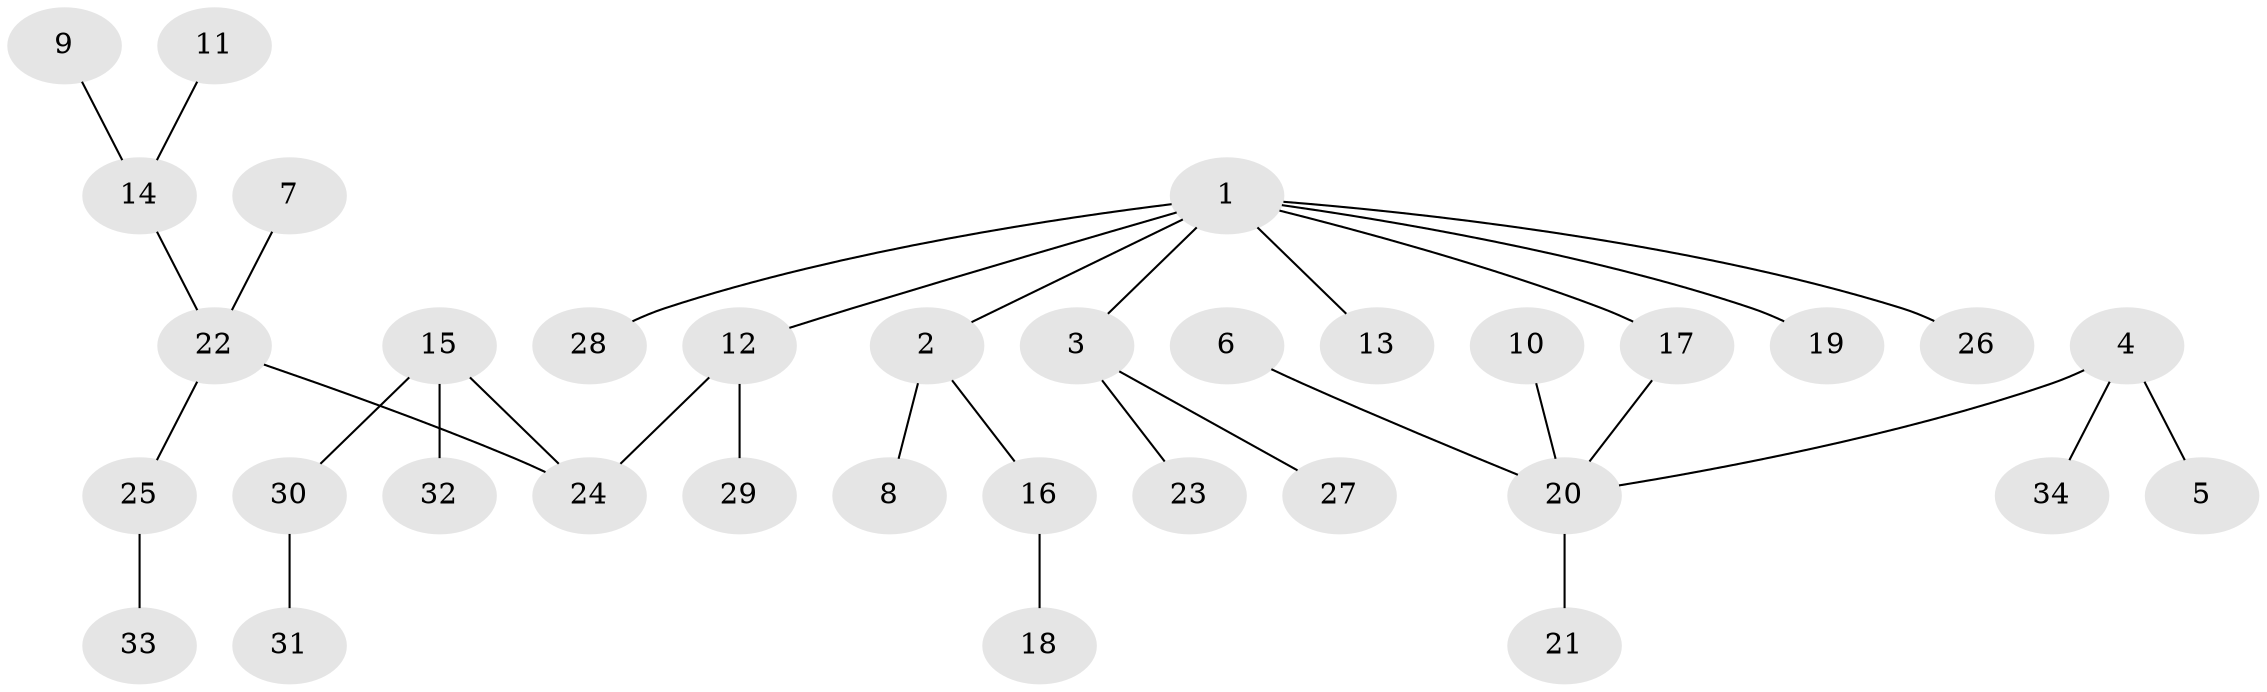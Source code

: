 // original degree distribution, {5: 0.029850746268656716, 3: 0.13432835820895522, 4: 0.07462686567164178, 2: 0.2835820895522388, 6: 0.014925373134328358, 1: 0.4626865671641791}
// Generated by graph-tools (version 1.1) at 2025/26/03/09/25 03:26:33]
// undirected, 34 vertices, 33 edges
graph export_dot {
graph [start="1"]
  node [color=gray90,style=filled];
  1;
  2;
  3;
  4;
  5;
  6;
  7;
  8;
  9;
  10;
  11;
  12;
  13;
  14;
  15;
  16;
  17;
  18;
  19;
  20;
  21;
  22;
  23;
  24;
  25;
  26;
  27;
  28;
  29;
  30;
  31;
  32;
  33;
  34;
  1 -- 2 [weight=1.0];
  1 -- 3 [weight=1.0];
  1 -- 12 [weight=1.0];
  1 -- 13 [weight=1.0];
  1 -- 17 [weight=1.0];
  1 -- 19 [weight=1.0];
  1 -- 26 [weight=1.0];
  1 -- 28 [weight=1.0];
  2 -- 8 [weight=1.0];
  2 -- 16 [weight=1.0];
  3 -- 23 [weight=1.0];
  3 -- 27 [weight=1.0];
  4 -- 5 [weight=1.0];
  4 -- 20 [weight=1.0];
  4 -- 34 [weight=1.0];
  6 -- 20 [weight=1.0];
  7 -- 22 [weight=1.0];
  9 -- 14 [weight=1.0];
  10 -- 20 [weight=1.0];
  11 -- 14 [weight=1.0];
  12 -- 24 [weight=1.0];
  12 -- 29 [weight=1.0];
  14 -- 22 [weight=1.0];
  15 -- 24 [weight=1.0];
  15 -- 30 [weight=1.0];
  15 -- 32 [weight=1.0];
  16 -- 18 [weight=1.0];
  17 -- 20 [weight=1.0];
  20 -- 21 [weight=1.0];
  22 -- 24 [weight=1.0];
  22 -- 25 [weight=1.0];
  25 -- 33 [weight=1.0];
  30 -- 31 [weight=1.0];
}
